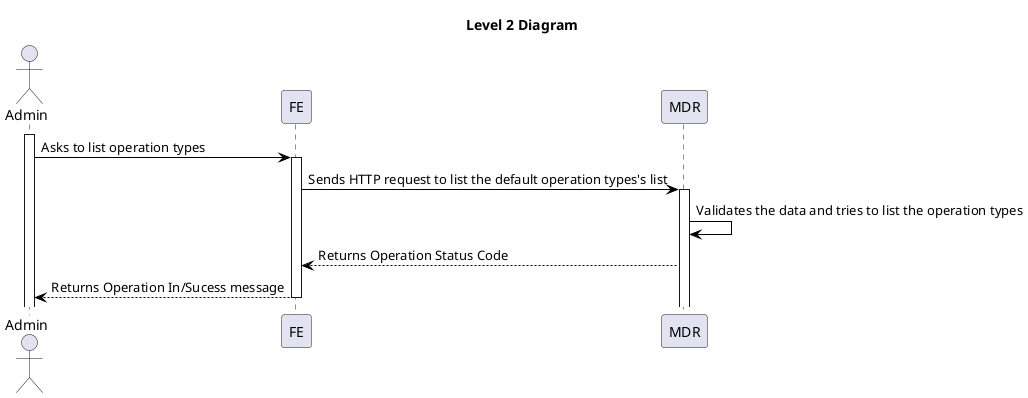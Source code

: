 @startuml level_2

title Level 2 Diagram

hide empty members
'skinparam Linetype ortho

skinparam class {
    BackgroundColor<<valueObject>> #D6EAF8
    BackgroundColor<<root>> #FDEBD0
    BackgroundColor<<service>> #D1F2EB
    BackgroundColor #FEF9E7
    ArrowColor Black
}

skinparam package {
    BackgroundColor #EBF5FB
}

actor Admin as A
participant "FE" as FE
participant "MDR" as MDR

activate A
A -> FE: Asks to list operation types
activate FE
FE -> MDR: Sends HTTP request to list the default operation types's list
activate MDR
MDR -> MDR: Validates the data and tries to list the operation types
MDR --> FE: Returns Operation Status Code
FE --> A: Returns Operation In/Sucess message
deactivate FE

@enduml
